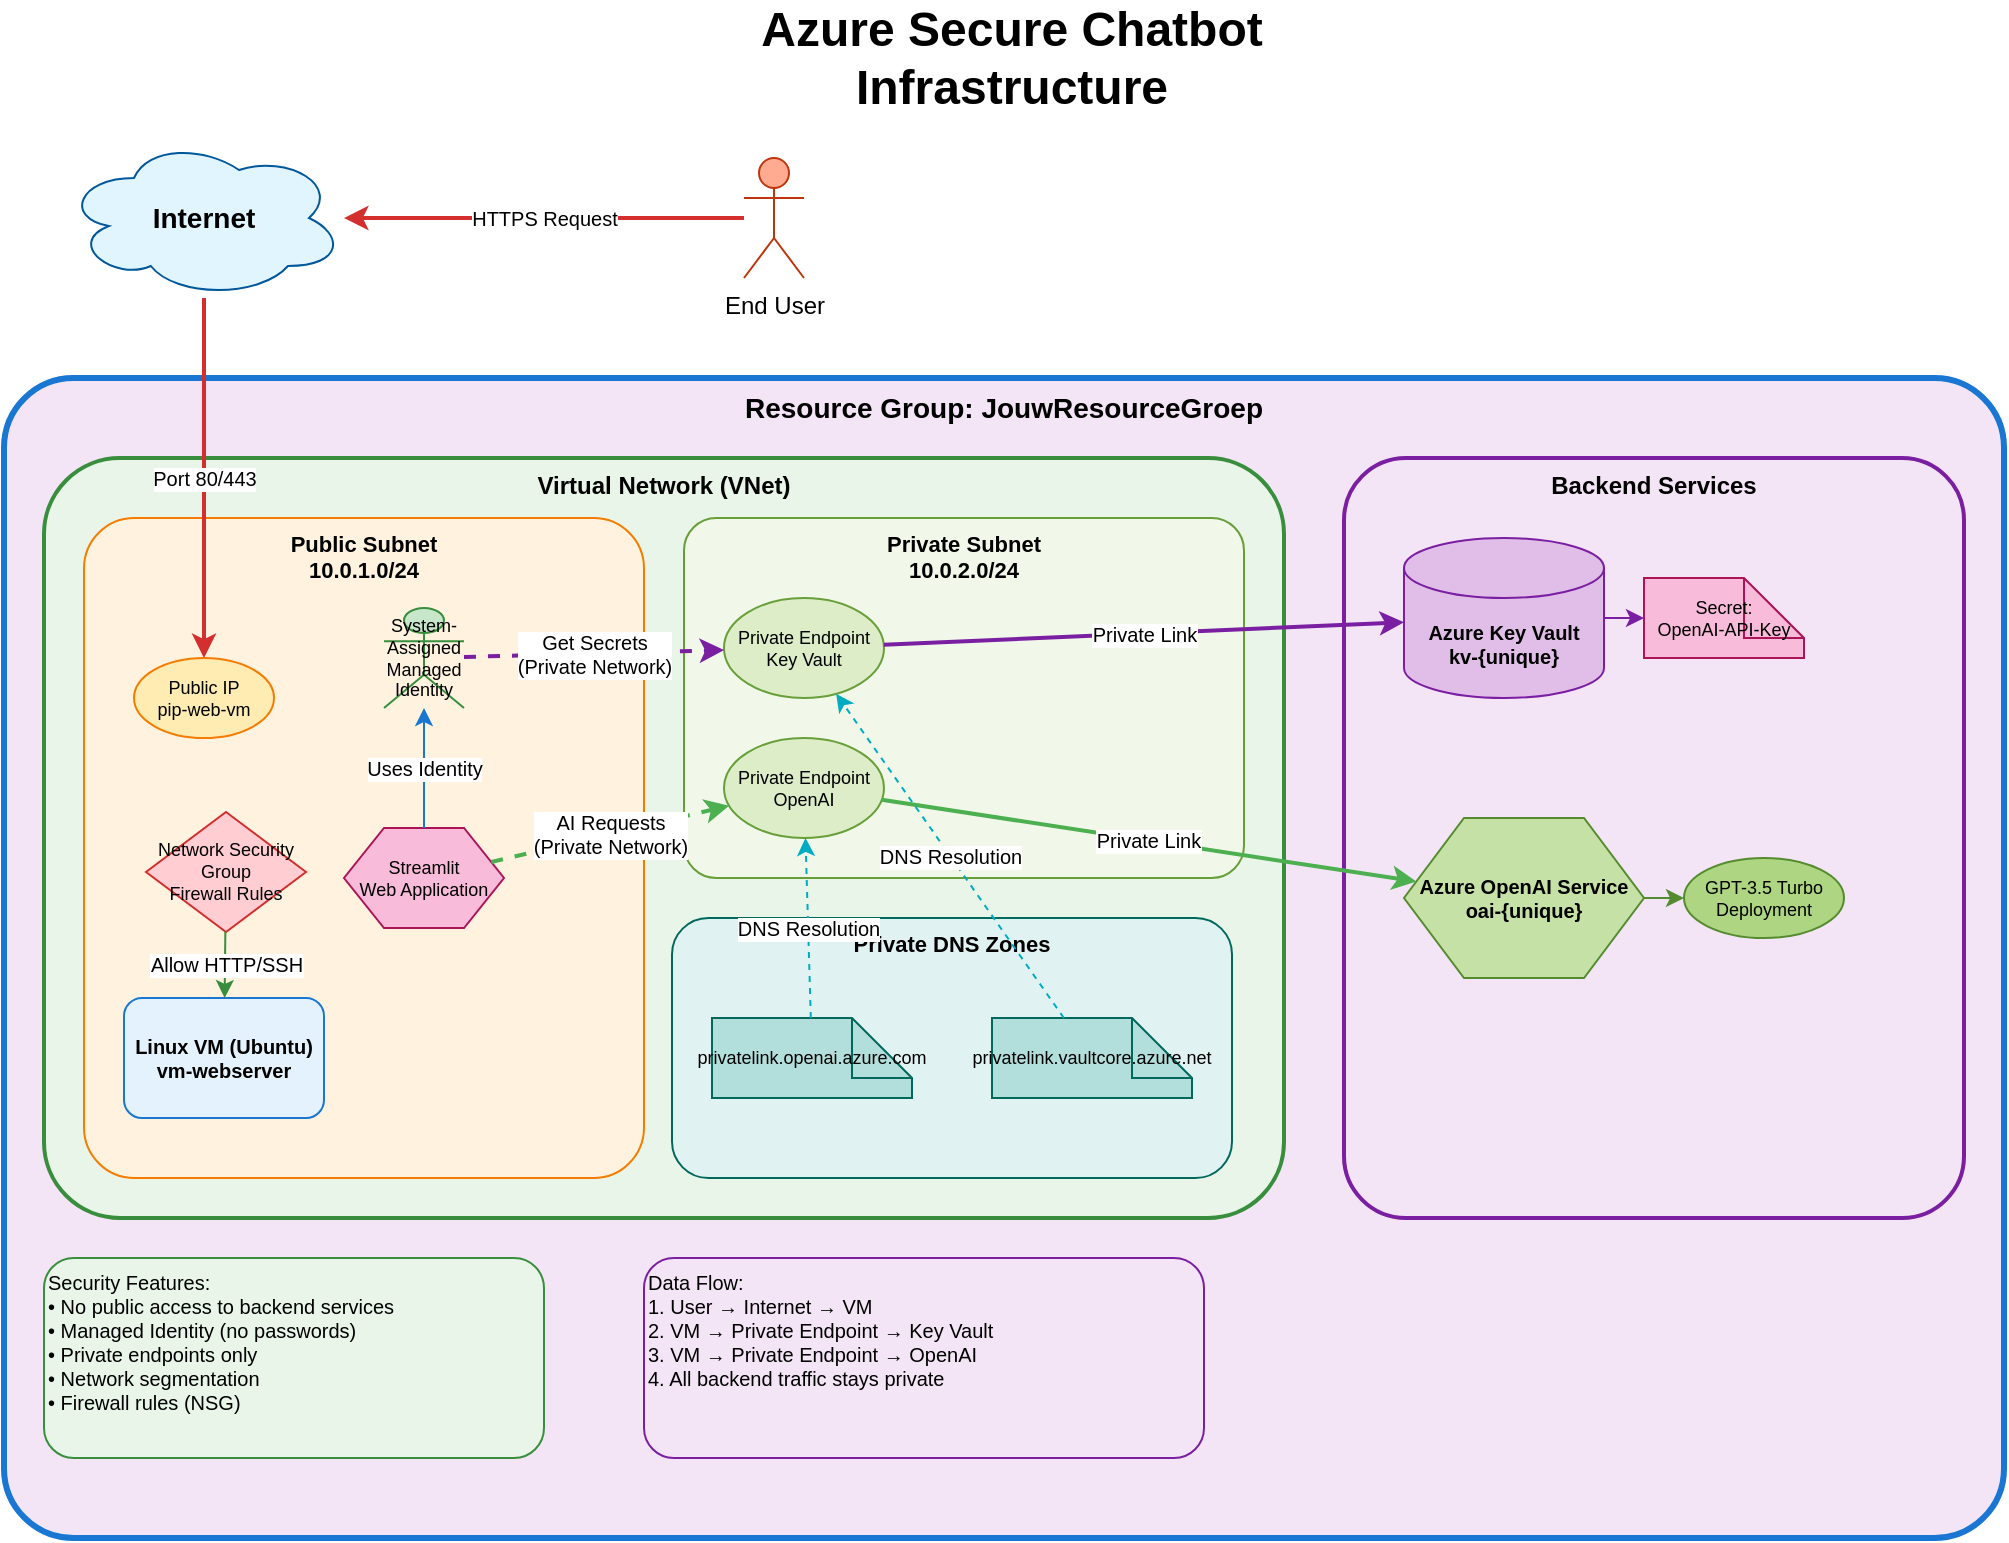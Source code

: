 <mxfile version="28.0.7">
  <diagram name="Declaratie en Huur Flow LIFEHOUSE Amsterdam" id="rMSycIFzMJA7-6TDwXqn">
    <mxGraphModel dx="1242" dy="700" grid="1" gridSize="10" guides="1" tooltips="1" connect="1" arrows="1" fold="1" page="1" pageScale="1" pageWidth="827" pageHeight="1169" math="0" shadow="0">
      <root>
        <mxCell id="0" />
        <mxCell id="1" parent="0" />
        <mxCell id="tgQPIWyc8VGFv9XbimAp-1" value="Azure Secure Chatbot Infrastructure" style="text;html=1;strokeColor=none;fillColor=none;align=center;verticalAlign=middle;whiteSpace=wrap;rounded=0;fontSize=24;fontStyle=1;" vertex="1" parent="1">
          <mxGeometry x="384" y="20" width="400" height="40" as="geometry" />
        </mxCell>
        <mxCell id="tgQPIWyc8VGFv9XbimAp-2" value="Internet" style="ellipse;shape=cloud;whiteSpace=wrap;html=1;fillColor=#E1F5FE;strokeColor=#01579B;fontSize=14;fontStyle=1;" vertex="1" parent="1">
          <mxGeometry x="110" y="80" width="140" height="80" as="geometry" />
        </mxCell>
        <mxCell id="tgQPIWyc8VGFv9XbimAp-3" value="End User" style="shape=umlActor;verticalLabelPosition=bottom;verticalAlign=top;html=1;outlineConnect=0;fillColor=#FFAB91;strokeColor=#BF360C;" vertex="1" parent="1">
          <mxGeometry x="450" y="90" width="30" height="60" as="geometry" />
        </mxCell>
        <mxCell id="tgQPIWyc8VGFv9XbimAp-4" value="Resource Group: JouwResourceGroep" style="rounded=1;whiteSpace=wrap;html=1;fillColor=#F3E5F5;strokeColor=#1976D2;strokeWidth=3;verticalAlign=top;fontSize=14;fontStyle=1;arcSize=6;" vertex="1" parent="1">
          <mxGeometry x="80" y="200" width="1000" height="580" as="geometry" />
        </mxCell>
        <mxCell id="tgQPIWyc8VGFv9XbimAp-5" value="Virtual Network (VNet)" style="rounded=1;whiteSpace=wrap;html=1;fillColor=#E8F5E8;strokeColor=#388E3C;strokeWidth=2;verticalAlign=top;fontSize=12;fontStyle=1;arcSize=10;" vertex="1" parent="1">
          <mxGeometry x="100" y="240" width="620" height="380" as="geometry" />
        </mxCell>
        <mxCell id="tgQPIWyc8VGFv9XbimAp-6" value="Public Subnet&#xa;10.0.1.0/24" style="rounded=1;whiteSpace=wrap;html=1;fillColor=#FFF3E0;strokeColor=#F57C00;verticalAlign=top;fontSize=11;fontStyle=1;arcSize=9;" vertex="1" parent="1">
          <mxGeometry x="120" y="270" width="280" height="330" as="geometry" />
        </mxCell>
        <mxCell id="tgQPIWyc8VGFv9XbimAp-7" value="Private Subnet&#xa;10.0.2.0/24" style="rounded=1;whiteSpace=wrap;html=1;fillColor=#F1F8E9;strokeColor=#689F38;verticalAlign=top;fontSize=11;fontStyle=1;arcSize=9;" vertex="1" parent="1">
          <mxGeometry x="420" y="270" width="280" height="180" as="geometry" />
        </mxCell>
        <mxCell id="tgQPIWyc8VGFv9XbimAp-8" value="Linux VM (Ubuntu)&#xa;vm-webserver" style="rounded=1;whiteSpace=wrap;html=1;fillColor=#E3F2FD;strokeColor=#1976D2;fontSize=10;fontStyle=1;" vertex="1" parent="1">
          <mxGeometry x="140" y="510" width="100" height="60" as="geometry" />
        </mxCell>
        <mxCell id="tgQPIWyc8VGFv9XbimAp-9" value="Public IP&#xa;pip-web-vm" style="ellipse;whiteSpace=wrap;html=1;fillColor=#FFECB3;strokeColor=#F57C00;fontSize=9;" vertex="1" parent="1">
          <mxGeometry x="145" y="340" width="70" height="40" as="geometry" />
        </mxCell>
        <mxCell id="tgQPIWyc8VGFv9XbimAp-10" value="System-Assigned&#xa;Managed Identity" style="shape=umlActor;whiteSpace=wrap;html=1;fillColor=#C8E6C9;strokeColor=#388E3C;fontSize=9;" vertex="1" parent="1">
          <mxGeometry x="270" y="315" width="40" height="50" as="geometry" />
        </mxCell>
        <mxCell id="tgQPIWyc8VGFv9XbimAp-11" value="Streamlit&#xa;Web Application" style="shape=hexagon;perimeter=hexagonPerimeter2;whiteSpace=wrap;html=1;fillColor=#F8BBD9;strokeColor=#AD1457;fontSize=9;" vertex="1" parent="1">
          <mxGeometry x="250" y="425" width="80" height="50" as="geometry" />
        </mxCell>
        <mxCell id="tgQPIWyc8VGFv9XbimAp-12" value="Network Security Group&#xa;Firewall Rules" style="rhombus;whiteSpace=wrap;html=1;fillColor=#FFCDD2;strokeColor=#D32F2F;fontSize=9;" vertex="1" parent="1">
          <mxGeometry x="151" y="417" width="80" height="60" as="geometry" />
        </mxCell>
        <mxCell id="tgQPIWyc8VGFv9XbimAp-13" value="Private Endpoint&#xa;Key Vault" style="ellipse;whiteSpace=wrap;html=1;fillColor=#DCEDC8;strokeColor=#689F38;fontSize=9;" vertex="1" parent="1">
          <mxGeometry x="440" y="310" width="80" height="50" as="geometry" />
        </mxCell>
        <mxCell id="tgQPIWyc8VGFv9XbimAp-14" value="Private Endpoint&#xa;OpenAI" style="ellipse;whiteSpace=wrap;html=1;fillColor=#DCEDC8;strokeColor=#689F38;fontSize=9;" vertex="1" parent="1">
          <mxGeometry x="440" y="380" width="80" height="50" as="geometry" />
        </mxCell>
        <mxCell id="tgQPIWyc8VGFv9XbimAp-15" value="Private DNS Zones" style="rounded=1;whiteSpace=wrap;html=1;fillColor=#E0F2F1;strokeColor=#00695C;verticalAlign=top;fontSize=11;fontStyle=1;arcSize=14;" vertex="1" parent="1">
          <mxGeometry x="414" y="470" width="280" height="130" as="geometry" />
        </mxCell>
        <mxCell id="tgQPIWyc8VGFv9XbimAp-16" value="privatelink.vaultcore.azure.net" style="shape=note;whiteSpace=wrap;html=1;fillColor=#B2DFDB;strokeColor=#00695C;fontSize=9;" vertex="1" parent="1">
          <mxGeometry x="574" y="520" width="100" height="40" as="geometry" />
        </mxCell>
        <mxCell id="tgQPIWyc8VGFv9XbimAp-17" value="privatelink.openai.azure.com" style="shape=note;whiteSpace=wrap;html=1;fillColor=#B2DFDB;strokeColor=#00695C;fontSize=9;" vertex="1" parent="1">
          <mxGeometry x="434" y="520" width="100" height="40" as="geometry" />
        </mxCell>
        <mxCell id="tgQPIWyc8VGFv9XbimAp-18" value="Backend Services" style="rounded=1;whiteSpace=wrap;html=1;fillColor=#F3E5F5;strokeColor=#7B1FA2;strokeWidth=2;verticalAlign=top;fontSize=12;fontStyle=1;arcSize=10;" vertex="1" parent="1">
          <mxGeometry x="750" y="240" width="310" height="380" as="geometry" />
        </mxCell>
        <mxCell id="tgQPIWyc8VGFv9XbimAp-19" value="Azure Key Vault&#xa;kv-{unique}" style="shape=cylinder3;whiteSpace=wrap;html=1;boundedLbl=1;backgroundOutline=1;size=15;fillColor=#E1BEE7;strokeColor=#7B1FA2;fontSize=10;fontStyle=1;" vertex="1" parent="1">
          <mxGeometry x="780" y="280" width="100" height="80" as="geometry" />
        </mxCell>
        <mxCell id="tgQPIWyc8VGFv9XbimAp-20" value="Secret:&#xa;OpenAI-API-Key" style="shape=note;whiteSpace=wrap;html=1;fillColor=#F8BBD9;strokeColor=#AD1457;fontSize=9;" vertex="1" parent="1">
          <mxGeometry x="900" y="300" width="80" height="40" as="geometry" />
        </mxCell>
        <mxCell id="tgQPIWyc8VGFv9XbimAp-21" value="Azure OpenAI Service&#xa;oai-{unique}" style="shape=hexagon;perimeter=hexagonPerimeter2;whiteSpace=wrap;html=1;fillColor=#C5E1A5;strokeColor=#558B2F;fontSize=10;fontStyle=1;" vertex="1" parent="1">
          <mxGeometry x="780" y="420" width="120" height="80" as="geometry" />
        </mxCell>
        <mxCell id="tgQPIWyc8VGFv9XbimAp-22" value="GPT-3.5 Turbo&#xa;Deployment" style="ellipse;whiteSpace=wrap;html=1;fillColor=#AED581;strokeColor=#558B2F;fontSize=9;" vertex="1" parent="1">
          <mxGeometry x="920" y="440" width="80" height="40" as="geometry" />
        </mxCell>
        <mxCell id="tgQPIWyc8VGFv9XbimAp-23" value="Security Features:&#xa;• No public access to backend services&#xa;• Managed Identity (no passwords)&#xa;• Private endpoints only&#xa;• Network segmentation&#xa;• Firewall rules (NSG)" style="rounded=1;whiteSpace=wrap;html=1;fillColor=#E8F5E8;strokeColor=#388E3C;align=left;verticalAlign=top;fontSize=10;" vertex="1" parent="1">
          <mxGeometry x="100" y="640" width="250" height="100" as="geometry" />
        </mxCell>
        <mxCell id="tgQPIWyc8VGFv9XbimAp-24" value="Data Flow:&#xa;1. User → Internet → VM&#xa;2. VM → Private Endpoint → Key Vault&#xa;3. VM → Private Endpoint → OpenAI&#xa;4. All backend traffic stays private" style="rounded=1;whiteSpace=wrap;html=1;fillColor=#F3E5F5;strokeColor=#7B1FA2;align=left;verticalAlign=top;fontSize=10;" vertex="1" parent="1">
          <mxGeometry x="400" y="640" width="280" height="100" as="geometry" />
        </mxCell>
        <mxCell id="tgQPIWyc8VGFv9XbimAp-25" value="HTTPS Request" style="endArrow=classic;html=1;rounded=0;strokeColor=#D32F2F;strokeWidth=2;fontSize=10;" edge="1" parent="1" source="tgQPIWyc8VGFv9XbimAp-3" target="tgQPIWyc8VGFv9XbimAp-2">
          <mxGeometry width="50" height="50" relative="1" as="geometry">
            <mxPoint x="220" y="120" as="sourcePoint" />
            <mxPoint x="270" y="70" as="targetPoint" />
          </mxGeometry>
        </mxCell>
        <mxCell id="tgQPIWyc8VGFv9XbimAp-26" value="Port 80/443" style="endArrow=classic;html=1;rounded=0;strokeColor=#D32F2F;strokeWidth=2;fontSize=10;" edge="1" parent="1" source="tgQPIWyc8VGFv9XbimAp-2" target="tgQPIWyc8VGFv9XbimAp-9">
          <mxGeometry width="50" height="50" relative="1" as="geometry">
            <mxPoint x="520" y="160" as="sourcePoint" />
            <mxPoint x="300" y="310" as="targetPoint" />
          </mxGeometry>
        </mxCell>
        <mxCell id="tgQPIWyc8VGFv9XbimAp-27" value="Allow HTTP/SSH" style="endArrow=classic;html=1;rounded=0;strokeColor=#388E3C;fontSize=10;" edge="1" parent="1" source="tgQPIWyc8VGFv9XbimAp-12" target="tgQPIWyc8VGFv9XbimAp-8">
          <mxGeometry width="50" height="50" relative="1" as="geometry">
            <mxPoint x="300" y="400" as="sourcePoint" />
            <mxPoint x="240" y="350" as="targetPoint" />
          </mxGeometry>
        </mxCell>
        <mxCell id="tgQPIWyc8VGFv9XbimAp-28" value="Uses Identity" style="endArrow=classic;html=1;rounded=0;strokeColor=#1976D2;fontSize=10;" edge="1" parent="1" source="tgQPIWyc8VGFv9XbimAp-11" target="tgQPIWyc8VGFv9XbimAp-10">
          <mxGeometry width="50" height="50" relative="1" as="geometry">
            <mxPoint x="200" y="400" as="sourcePoint" />
            <mxPoint x="180" y="390" as="targetPoint" />
          </mxGeometry>
        </mxCell>
        <mxCell id="tgQPIWyc8VGFv9XbimAp-29" value="Get Secrets&#xa;(Private Network)" style="endArrow=classic;html=1;rounded=0;strokeColor=#7B1FA2;strokeWidth=2;dashed=1;fontSize=10;" edge="1" parent="1" source="tgQPIWyc8VGFv9XbimAp-10" target="tgQPIWyc8VGFv9XbimAp-13">
          <mxGeometry width="50" height="50" relative="1" as="geometry">
            <mxPoint x="180" y="400" as="sourcePoint" />
            <mxPoint x="440" y="340" as="targetPoint" />
          </mxGeometry>
        </mxCell>
        <mxCell id="tgQPIWyc8VGFv9XbimAp-30" value="AI Requests&#xa;(Private Network)" style="endArrow=classic;html=1;rounded=0;strokeColor=#4CAF50;strokeWidth=2;dashed=1;fontSize=10;" edge="1" parent="1" source="tgQPIWyc8VGFv9XbimAp-11" target="tgQPIWyc8VGFv9XbimAp-14">
          <mxGeometry width="50" height="50" relative="1" as="geometry">
            <mxPoint x="280" y="405" as="sourcePoint" />
            <mxPoint x="440" y="405" as="targetPoint" />
          </mxGeometry>
        </mxCell>
        <mxCell id="tgQPIWyc8VGFv9XbimAp-31" value="Private Link" style="endArrow=classic;html=1;rounded=0;strokeColor=#7B1FA2;strokeWidth=2;fontSize=10;" edge="1" parent="1" source="tgQPIWyc8VGFv9XbimAp-13" target="tgQPIWyc8VGFv9XbimAp-19">
          <mxGeometry width="50" height="50" relative="1" as="geometry">
            <mxPoint x="520" y="335" as="sourcePoint" />
            <mxPoint x="780" y="320" as="targetPoint" />
          </mxGeometry>
        </mxCell>
        <mxCell id="tgQPIWyc8VGFv9XbimAp-32" value="Private Link" style="endArrow=classic;html=1;rounded=0;strokeColor=#4CAF50;strokeWidth=2;fontSize=10;" edge="1" parent="1" source="tgQPIWyc8VGFv9XbimAp-14" target="tgQPIWyc8VGFv9XbimAp-21">
          <mxGeometry width="50" height="50" relative="1" as="geometry">
            <mxPoint x="520" y="405" as="sourcePoint" />
            <mxPoint x="780" y="460" as="targetPoint" />
          </mxGeometry>
        </mxCell>
        <mxCell id="tgQPIWyc8VGFv9XbimAp-33" value="DNS Resolution" style="endArrow=classic;html=1;rounded=0;strokeColor=#00ACC1;dashed=1;fontSize=10;" edge="1" parent="1" source="tgQPIWyc8VGFv9XbimAp-16" target="tgQPIWyc8VGFv9XbimAp-13">
          <mxGeometry width="50" height="50" relative="1" as="geometry">
            <mxPoint x="240" y="500" as="sourcePoint" />
            <mxPoint x="440" y="360" as="targetPoint" />
          </mxGeometry>
        </mxCell>
        <mxCell id="tgQPIWyc8VGFv9XbimAp-34" value="DNS Resolution" style="endArrow=classic;html=1;rounded=0;strokeColor=#00ACC1;dashed=1;fontSize=10;" edge="1" parent="1" source="tgQPIWyc8VGFv9XbimAp-17" target="tgQPIWyc8VGFv9XbimAp-14">
          <mxGeometry width="50" height="50" relative="1" as="geometry">
            <mxPoint x="360" y="520" as="sourcePoint" />
            <mxPoint x="440" y="430" as="targetPoint" />
          </mxGeometry>
        </mxCell>
        <mxCell id="tgQPIWyc8VGFv9XbimAp-35" value="" style="endArrow=classic;html=1;rounded=0;strokeColor=#7B1FA2;" edge="1" parent="1" source="tgQPIWyc8VGFv9XbimAp-19" target="tgQPIWyc8VGFv9XbimAp-20">
          <mxGeometry width="50" height="50" relative="1" as="geometry">
            <mxPoint x="880" y="320" as="sourcePoint" />
            <mxPoint x="900" y="320" as="targetPoint" />
          </mxGeometry>
        </mxCell>
        <mxCell id="tgQPIWyc8VGFv9XbimAp-36" value="" style="endArrow=classic;html=1;rounded=0;strokeColor=#558B2F;" edge="1" parent="1" source="tgQPIWyc8VGFv9XbimAp-21" target="tgQPIWyc8VGFv9XbimAp-22">
          <mxGeometry width="50" height="50" relative="1" as="geometry">
            <mxPoint x="900" y="460" as="sourcePoint" />
            <mxPoint x="920" y="460" as="targetPoint" />
          </mxGeometry>
        </mxCell>
      </root>
    </mxGraphModel>
  </diagram>
</mxfile>
